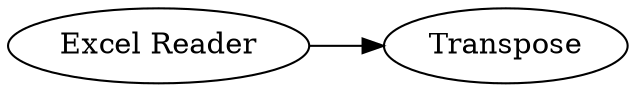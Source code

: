digraph {
	"-4407989616141708645_1" [label="Excel Reader"]
	"-4407989616141708645_2" [label=Transpose]
	"-4407989616141708645_1" -> "-4407989616141708645_2"
	rankdir=LR
}
